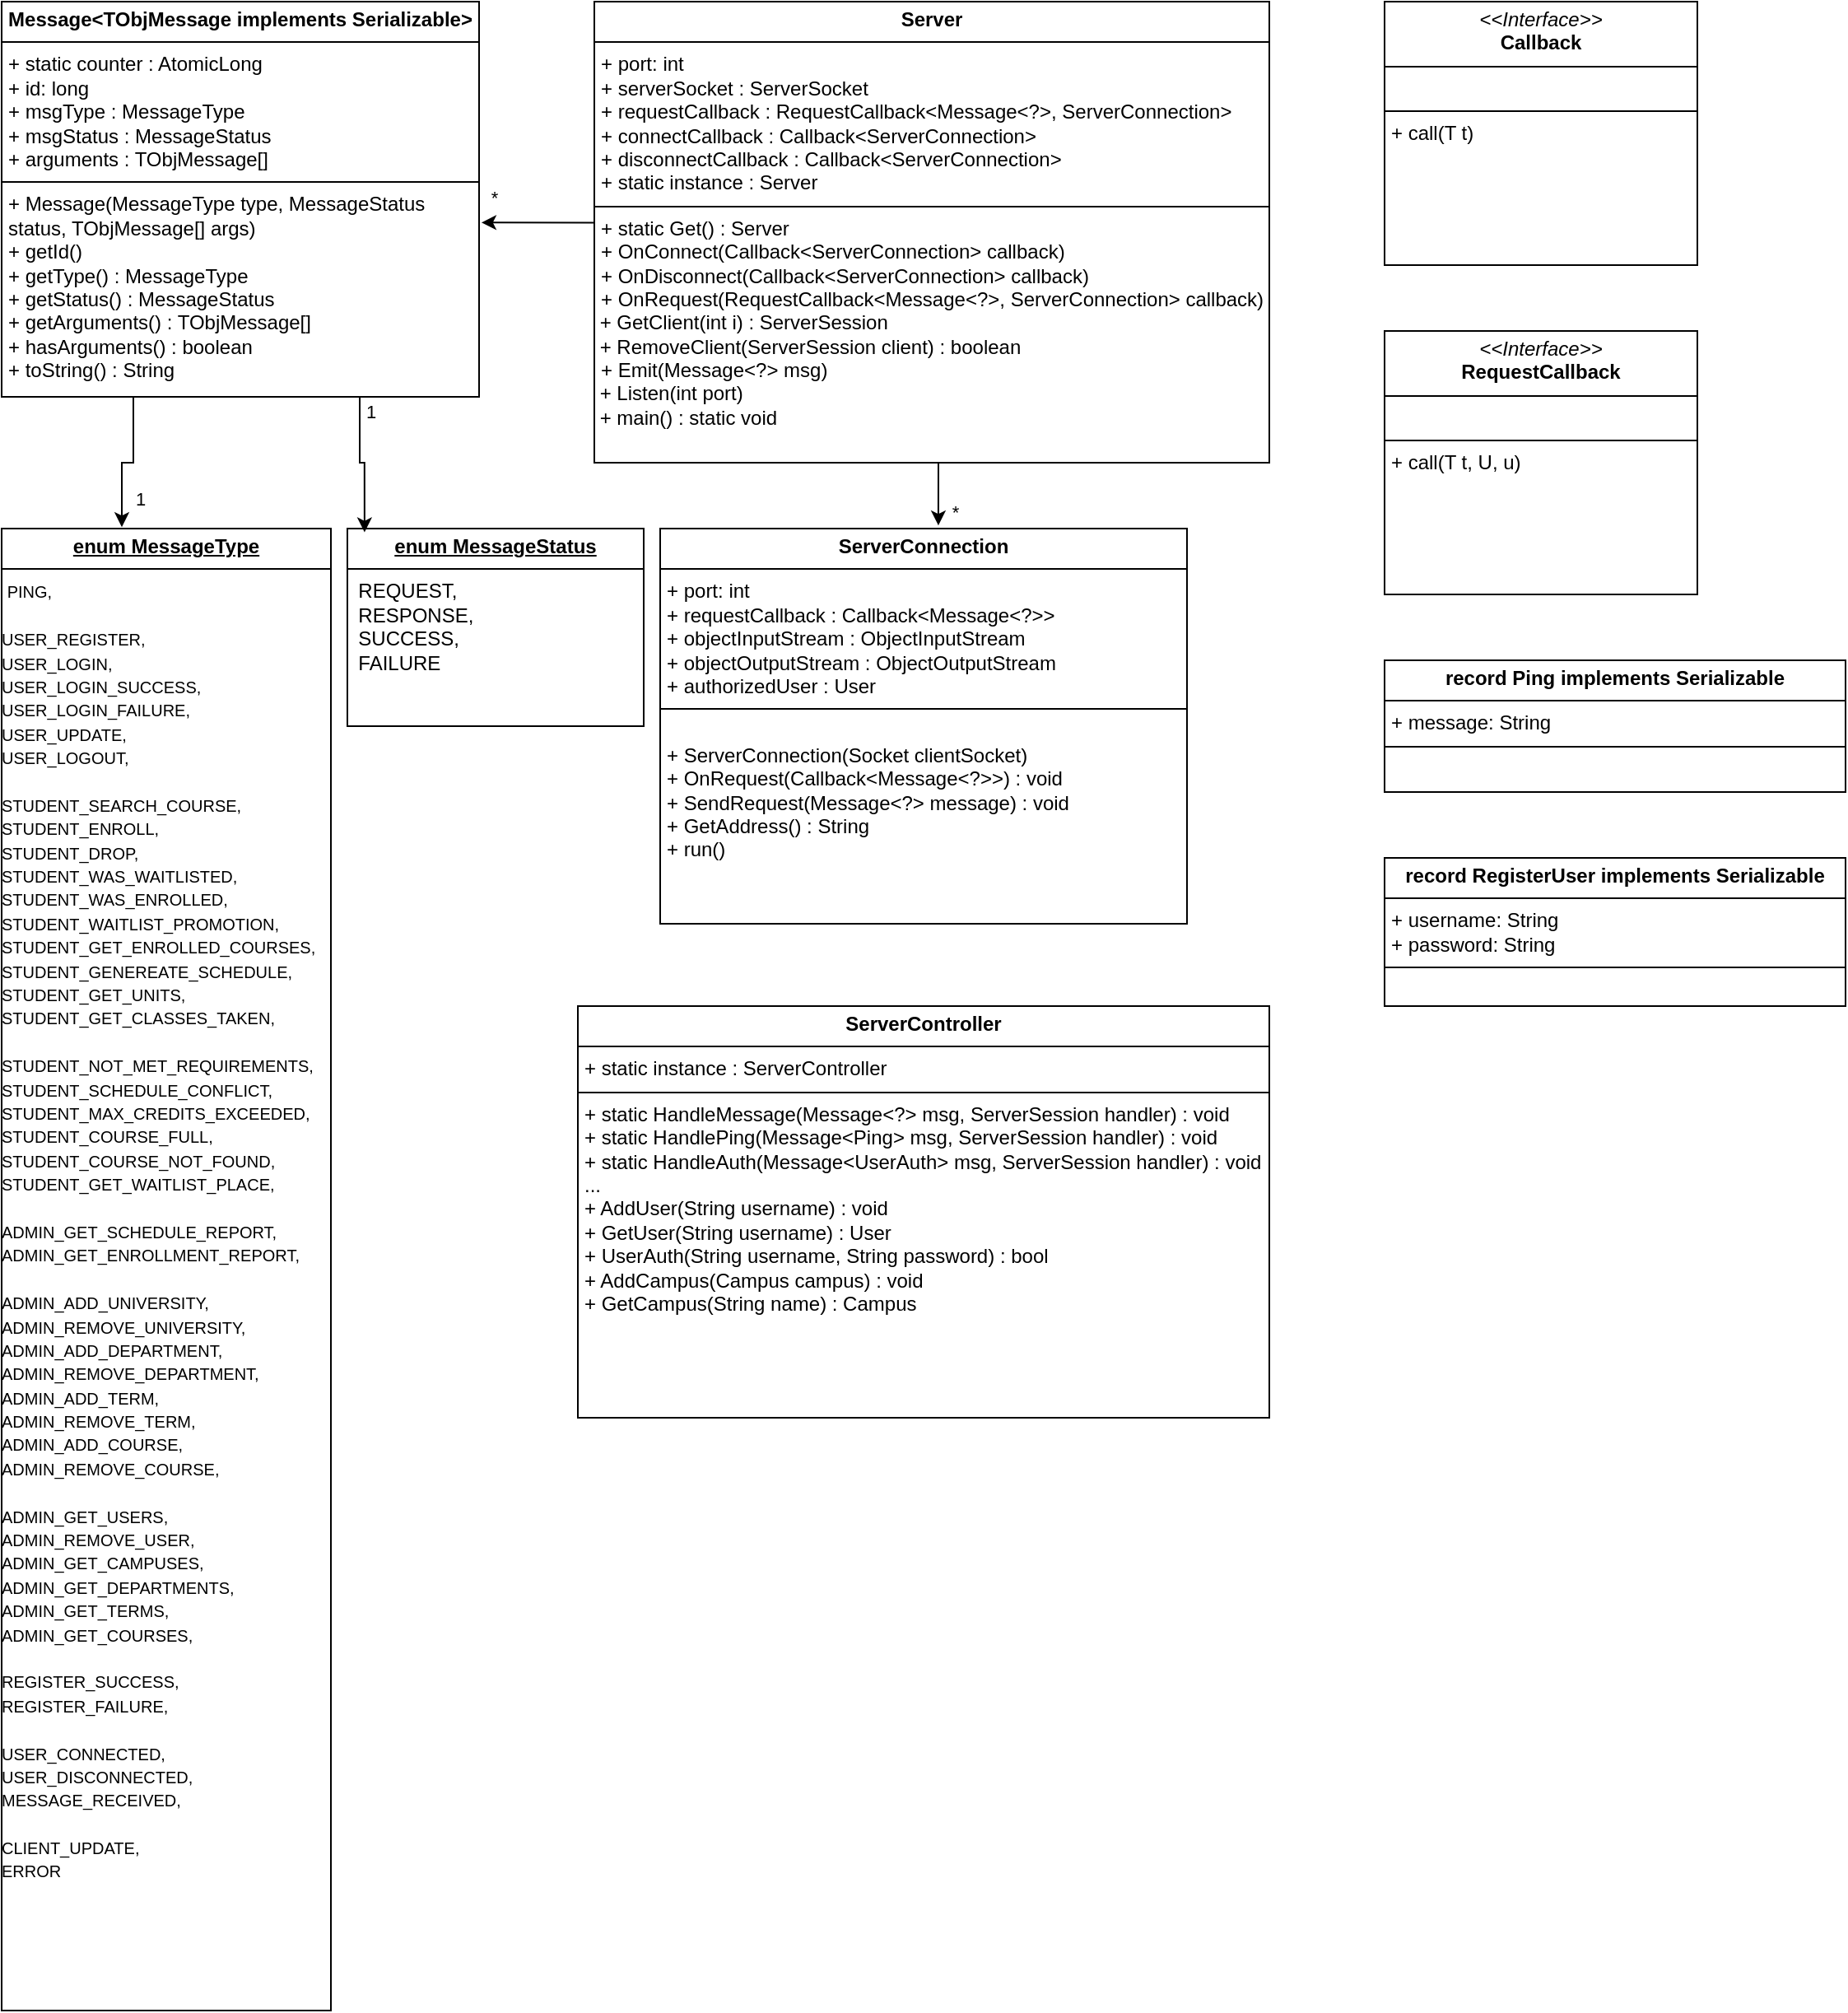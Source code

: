 <mxfile version="28.2.8">
  <diagram id="C5RBs43oDa-KdzZeNtuy" name="Page-1">
    <mxGraphModel dx="1832" dy="987" grid="1" gridSize="10" guides="1" tooltips="1" connect="1" arrows="1" fold="1" page="1" pageScale="1" pageWidth="827" pageHeight="1169" math="0" shadow="0">
      <root>
        <mxCell id="WIyWlLk6GJQsqaUBKTNV-0" />
        <mxCell id="WIyWlLk6GJQsqaUBKTNV-1" parent="WIyWlLk6GJQsqaUBKTNV-0" />
        <mxCell id="pndP0uwgiz2B186j4o10-5" value="&lt;p style=&quot;margin: 4px 0px 0px; text-align: center; text-decoration: underline;&quot;&gt;&lt;b&gt;enum MessageType&lt;/b&gt;&lt;/p&gt;&lt;hr size=&quot;1&quot; style=&quot;border-style:solid;&quot;&gt;&lt;div&gt;&amp;nbsp;&lt;font style=&quot;font-size: 10px;&quot;&gt;PING,&lt;br&gt;&lt;br&gt;USER_REGISTER,&lt;br&gt;USER_LOGIN,&lt;br&gt;USER_LOGIN_SUCCESS,&lt;br&gt;USER_LOGIN_FAILURE,&lt;br&gt;USER_UPDATE,&lt;br&gt;USER_LOGOUT,&lt;br&gt;&lt;br&gt;STUDENT_SEARCH_COURSE,&lt;br&gt;STUDENT_ENROLL,&lt;br&gt;STUDENT_DROP,&lt;br&gt;STUDENT_WAS_WAITLISTED,&lt;br&gt;STUDENT_WAS_ENROLLED,&lt;br&gt;STUDENT_WAITLIST_PROMOTION,&lt;br&gt;STUDENT_GET_ENROLLED_COURSES,&lt;br&gt;STUDENT_GENEREATE_SCHEDULE,&lt;br&gt;STUDENT_GET_UNITS,&lt;br&gt;STUDENT_GET_CLASSES_TAKEN,&lt;br&gt;&lt;br&gt;STUDENT_NOT_MET_REQUIREMENTS,&lt;br&gt;STUDENT_SCHEDULE_CONFLICT,&lt;br&gt;STUDENT_MAX_CREDITS_EXCEEDED,&lt;br&gt;STUDENT_COURSE_FULL,&lt;br&gt;STUDENT_COURSE_NOT_FOUND,&lt;br&gt;STUDENT_GET_WAITLIST_PLACE,&lt;br&gt;&lt;br&gt;ADMIN_GET_SCHEDULE_REPORT,&lt;br&gt;ADMIN_GET_ENROLLMENT_REPORT,&lt;br&gt;&lt;br&gt;ADMIN_ADD_UNIVERSITY,&amp;nbsp; &amp;nbsp;&lt;br&gt;ADMIN_REMOVE_UNIVERSITY,&lt;br&gt;ADMIN_ADD_DEPARTMENT,&lt;br&gt;ADMIN_REMOVE_DEPARTMENT,&lt;br&gt;ADMIN_ADD_TERM,&lt;br&gt;ADMIN_REMOVE_TERM,&lt;br&gt;ADMIN_ADD_COURSE,&lt;br&gt;ADMIN_REMOVE_COURSE,&amp;nbsp;&lt;br&gt;&lt;br&gt;ADMIN_GET_USERS,&lt;br&gt;ADMIN_REMOVE_USER,&lt;br&gt;ADMIN_GET_CAMPUSES,&lt;br&gt;ADMIN_GET_DEPARTMENTS,&lt;br&gt;ADMIN_GET_TERMS,&lt;br&gt;ADMIN_GET_COURSES,&lt;br&gt;&lt;br&gt;REGISTER_SUCCESS,&lt;br&gt;REGISTER_FAILURE,&lt;br&gt;&lt;br&gt;USER_CONNECTED,&lt;br&gt;USER_DISCONNECTED,&lt;br&gt;MESSAGE_RECEIVED,&lt;br&gt;&lt;br&gt;CLIENT_UPDATE,&lt;br&gt;ERROR&lt;/font&gt;&lt;/div&gt;&lt;div&gt;&lt;br&gt;&lt;/div&gt;" style="verticalAlign=top;align=left;overflow=fill;html=1;whiteSpace=wrap;" parent="WIyWlLk6GJQsqaUBKTNV-1" vertex="1">
          <mxGeometry x="40" y="360" width="200" height="900" as="geometry" />
        </mxCell>
        <mxCell id="pndP0uwgiz2B186j4o10-11" value="&lt;p style=&quot;margin:0px;margin-top:4px;text-align:center;&quot;&gt;&lt;b&gt;Server&lt;/b&gt;&lt;/p&gt;&lt;hr size=&quot;1&quot; style=&quot;border-style:solid;&quot;&gt;&lt;p style=&quot;margin:0px;margin-left:4px;&quot;&gt;+ port: int&lt;/p&gt;&lt;p style=&quot;margin:0px;margin-left:4px;&quot;&gt;+ serverSocket : ServerSocket&lt;/p&gt;&lt;p style=&quot;margin:0px;margin-left:4px;&quot;&gt;+ requestCallback : RequestCallback&amp;lt;Message&amp;lt;?&amp;gt;, ServerConnection&amp;gt;&lt;/p&gt;&lt;p style=&quot;margin:0px;margin-left:4px;&quot;&gt;+ connectCallback : Callback&amp;lt;ServerConnection&amp;gt;&lt;/p&gt;&lt;p style=&quot;margin:0px;margin-left:4px;&quot;&gt;+ disconnectCallback :&amp;nbsp;Callback&amp;lt;ServerConnection&amp;gt;&lt;/p&gt;&lt;p style=&quot;margin:0px;margin-left:4px;&quot;&gt;+ static instance : Server&lt;/p&gt;&lt;hr size=&quot;1&quot; style=&quot;border-style:solid;&quot;&gt;&lt;p style=&quot;margin:0px;margin-left:4px;&quot;&gt;+ static Get() : Server&amp;nbsp;&lt;/p&gt;&lt;p style=&quot;margin:0px;margin-left:4px;&quot;&gt;+ OnConnect(Callback&amp;lt;ServerConnection&amp;gt; callback)&lt;/p&gt;&lt;p style=&quot;margin:0px;margin-left:4px;&quot;&gt;+ OnDisconnect(Callback&amp;lt;ServerConnection&amp;gt; callback)&lt;/p&gt;&lt;p style=&quot;margin:0px;margin-left:4px;&quot;&gt;+ OnRequest(RequestCallback&amp;lt;Message&amp;lt;?&amp;gt;, ServerConnection&amp;gt; callback)&lt;/p&gt;&lt;div&gt;&amp;nbsp;+ GetClient(int i) : ServerSession&lt;/div&gt;&lt;div&gt;&amp;nbsp;+ RemoveClient(ServerSession client) : boolean&lt;br&gt;&lt;p style=&quot;margin:0px;margin-left:4px;&quot;&gt;+ Emit(Message&amp;lt;?&amp;gt; msg)&lt;/p&gt;&lt;/div&gt;&lt;div&gt;&lt;div&gt;&amp;nbsp;+ Listen(int port)&lt;/div&gt;&lt;div&gt;&amp;nbsp;+ main() : static void&lt;/div&gt;&lt;div&gt;&lt;br&gt;&lt;/div&gt;&lt;br&gt;&lt;/div&gt;" style="verticalAlign=top;align=left;overflow=fill;html=1;whiteSpace=wrap;" parent="WIyWlLk6GJQsqaUBKTNV-1" vertex="1">
          <mxGeometry x="400" y="40" width="410" height="280" as="geometry" />
        </mxCell>
        <mxCell id="pndP0uwgiz2B186j4o10-13" value="&lt;p style=&quot;margin:0px;margin-top:4px;text-align:center;&quot;&gt;&lt;b&gt;ServerConnection&lt;/b&gt;&lt;/p&gt;&lt;hr size=&quot;1&quot; style=&quot;border-style:solid;&quot;&gt;&lt;p style=&quot;margin:0px;margin-left:4px;&quot;&gt;+ port: int&lt;/p&gt;&lt;p style=&quot;margin:0px;margin-left:4px;&quot;&gt;+ requestCallback : Callback&amp;lt;Message&amp;lt;?&amp;gt;&amp;gt;&lt;/p&gt;&lt;p style=&quot;margin:0px;margin-left:4px;&quot;&gt;+ objectInputStream : ObjectInputStream&lt;/p&gt;&lt;p style=&quot;margin:0px;margin-left:4px;&quot;&gt;+ objectOutputStream : ObjectOutputStream&lt;/p&gt;&lt;p style=&quot;margin:0px;margin-left:4px;&quot;&gt;+ authorizedUser : User&lt;/p&gt;&lt;hr size=&quot;1&quot; style=&quot;border-style:solid;&quot;&gt;&lt;p style=&quot;margin:0px;margin-left:4px;&quot;&gt;&lt;br&gt;&lt;/p&gt;&lt;p style=&quot;margin:0px;margin-left:4px;&quot;&gt;+ ServerConnection(Socket clientSocket)&lt;/p&gt;&lt;p style=&quot;margin:0px;margin-left:4px;&quot;&gt;+ OnRequest(Callback&amp;lt;Message&amp;lt;?&amp;gt;&amp;gt;) : void&lt;/p&gt;&lt;p style=&quot;margin:0px;margin-left:4px;&quot;&gt;+ SendRequest(Message&amp;lt;?&amp;gt; message) : void&lt;/p&gt;&lt;p style=&quot;margin:0px;margin-left:4px;&quot;&gt;+ GetAddress() : String&lt;/p&gt;&lt;p style=&quot;margin:0px;margin-left:4px;&quot;&gt;+ run()&lt;/p&gt;" style="verticalAlign=top;align=left;overflow=fill;html=1;whiteSpace=wrap;" parent="WIyWlLk6GJQsqaUBKTNV-1" vertex="1">
          <mxGeometry x="440" y="360" width="320" height="240" as="geometry" />
        </mxCell>
        <mxCell id="pndP0uwgiz2B186j4o10-15" value="&lt;p style=&quot;margin:0px;margin-top:4px;text-align:center;&quot;&gt;&lt;b&gt;Message&amp;lt;TObjMessage implements Serializable&amp;gt;&lt;/b&gt;&lt;/p&gt;&lt;hr size=&quot;1&quot; style=&quot;border-style:solid;&quot;&gt;&lt;p style=&quot;margin:0px;margin-left:4px;&quot;&gt;+ static counter : AtomicLong&lt;/p&gt;&lt;p style=&quot;margin:0px;margin-left:4px;&quot;&gt;+ id: long&lt;/p&gt;&lt;p style=&quot;margin:0px;margin-left:4px;&quot;&gt;+ msgType : MessageType&lt;/p&gt;&lt;p style=&quot;margin:0px;margin-left:4px;&quot;&gt;+ msgStatus : MessageStatus&lt;/p&gt;&lt;p style=&quot;margin:0px;margin-left:4px;&quot;&gt;+ arguments : TObjMessage[]&lt;/p&gt;&lt;hr size=&quot;1&quot; style=&quot;border-style:solid;&quot;&gt;&lt;p style=&quot;margin:0px;margin-left:4px;&quot;&gt;+ Message(MessageType type, MessageStatus status, TObjMessage[] args)&lt;/p&gt;&lt;p style=&quot;margin:0px;margin-left:4px;&quot;&gt;+ getId()&lt;/p&gt;&lt;p style=&quot;margin:0px;margin-left:4px;&quot;&gt;+ getType() : MessageType&lt;/p&gt;&lt;p style=&quot;margin:0px;margin-left:4px;&quot;&gt;+ getStatus() : MessageStatus&lt;/p&gt;&lt;p style=&quot;margin:0px;margin-left:4px;&quot;&gt;+ getArguments() : TObjMessage[]&lt;/p&gt;&lt;p style=&quot;margin:0px;margin-left:4px;&quot;&gt;+ hasArguments() : boolean&lt;/p&gt;&lt;p style=&quot;margin:0px;margin-left:4px;&quot;&gt;+ toString() : String&lt;/p&gt;" style="verticalAlign=top;align=left;overflow=fill;html=1;whiteSpace=wrap;" parent="WIyWlLk6GJQsqaUBKTNV-1" vertex="1">
          <mxGeometry x="40" y="40" width="290" height="240" as="geometry" />
        </mxCell>
        <mxCell id="pndP0uwgiz2B186j4o10-26" value="&lt;p style=&quot;margin:0px;margin-top:4px;text-align:center;&quot;&gt;&lt;b&gt;ServerController&lt;/b&gt;&lt;/p&gt;&lt;hr size=&quot;1&quot; style=&quot;border-style:solid;&quot;&gt;&lt;p style=&quot;margin:0px;margin-left:4px;&quot;&gt;+ static instance :&amp;nbsp;ServerController&lt;/p&gt;&lt;hr size=&quot;1&quot; style=&quot;border-style:solid;&quot;&gt;&lt;p style=&quot;margin:0px;margin-left:4px;&quot;&gt;+ static HandleMessage(Message&amp;lt;?&amp;gt; msg, ServerSession handler)&amp;nbsp;: void&lt;/p&gt;&lt;p style=&quot;margin:0px;margin-left:4px;&quot;&gt;+ static HandlePing(Message&amp;lt;Ping&amp;gt; msg, ServerSession handler) : void&lt;/p&gt;&lt;p style=&quot;margin:0px;margin-left:4px;&quot;&gt;+ static HandleAuth(Message&amp;lt;UserAuth&amp;gt; msg, ServerSession handler) : void&lt;/p&gt;&lt;p style=&quot;margin:0px;margin-left:4px;&quot;&gt;...&lt;/p&gt;&lt;p style=&quot;margin:0px;margin-left:4px;&quot;&gt;+ AddUser(String username) : void&lt;/p&gt;&lt;p style=&quot;margin:0px;margin-left:4px;&quot;&gt;+ GetUser(String username) : User&lt;/p&gt;&lt;p style=&quot;margin:0px;margin-left:4px;&quot;&gt;+ UserAuth(String username, String password) : bool&lt;/p&gt;&lt;p style=&quot;margin:0px;margin-left:4px;&quot;&gt;+ AddCampus(Campus campus) : void&lt;/p&gt;&lt;p style=&quot;margin:0px;margin-left:4px;&quot;&gt;+ GetCampus(String name) : Campus&lt;/p&gt;" style="verticalAlign=top;align=left;overflow=fill;html=1;whiteSpace=wrap;" parent="WIyWlLk6GJQsqaUBKTNV-1" vertex="1">
          <mxGeometry x="390" y="650" width="420" height="250" as="geometry" />
        </mxCell>
        <mxCell id="FHnGH8fOrIO7uKTPneB4-3" value="&lt;p style=&quot;margin: 4px 0px 0px; text-align: center; text-decoration: underline;&quot;&gt;&lt;b&gt;enum MessageStatus&lt;/b&gt;&lt;/p&gt;&lt;hr size=&quot;1&quot; style=&quot;border-style:solid;&quot;&gt;&lt;div&gt;&amp;nbsp; REQUEST,&lt;/div&gt;&lt;div&gt;&amp;nbsp; RESPONSE,&lt;/div&gt;&lt;div&gt;&amp;nbsp; SUCCESS,&lt;/div&gt;&lt;div&gt;&amp;nbsp; FAILURE&lt;/div&gt;" style="verticalAlign=top;align=left;overflow=fill;html=1;whiteSpace=wrap;" parent="WIyWlLk6GJQsqaUBKTNV-1" vertex="1">
          <mxGeometry x="250" y="360" width="180" height="120" as="geometry" />
        </mxCell>
        <mxCell id="FHnGH8fOrIO7uKTPneB4-4" style="edgeStyle=orthogonalEdgeStyle;rounded=0;orthogonalLoop=1;jettySize=auto;html=1;exitX=0.75;exitY=1;exitDx=0;exitDy=0;entryX=0.058;entryY=0.019;entryDx=0;entryDy=0;entryPerimeter=0;" parent="WIyWlLk6GJQsqaUBKTNV-1" source="pndP0uwgiz2B186j4o10-15" target="FHnGH8fOrIO7uKTPneB4-3" edge="1">
          <mxGeometry relative="1" as="geometry" />
        </mxCell>
        <mxCell id="FHnGH8fOrIO7uKTPneB4-5" value="1" style="edgeLabel;html=1;align=center;verticalAlign=middle;resizable=0;points=[];" parent="FHnGH8fOrIO7uKTPneB4-4" vertex="1" connectable="0">
          <mxGeometry x="-0.699" y="3" relative="1" as="geometry">
            <mxPoint x="3" y="-4" as="offset" />
          </mxGeometry>
        </mxCell>
        <mxCell id="FHnGH8fOrIO7uKTPneB4-6" style="edgeStyle=orthogonalEdgeStyle;rounded=0;orthogonalLoop=1;jettySize=auto;html=1;exitX=0.5;exitY=1;exitDx=0;exitDy=0;entryX=0.528;entryY=-0.008;entryDx=0;entryDy=0;entryPerimeter=0;" parent="WIyWlLk6GJQsqaUBKTNV-1" source="pndP0uwgiz2B186j4o10-11" target="pndP0uwgiz2B186j4o10-13" edge="1">
          <mxGeometry relative="1" as="geometry" />
        </mxCell>
        <mxCell id="FHnGH8fOrIO7uKTPneB4-7" value="*" style="edgeLabel;html=1;align=center;verticalAlign=middle;resizable=0;points=[];" parent="FHnGH8fOrIO7uKTPneB4-6" vertex="1" connectable="0">
          <mxGeometry x="0.621" y="3" relative="1" as="geometry">
            <mxPoint x="7" as="offset" />
          </mxGeometry>
        </mxCell>
        <mxCell id="FHnGH8fOrIO7uKTPneB4-8" value="&lt;p style=&quot;margin:0px;margin-top:4px;text-align:center;&quot;&gt;&lt;b&gt;record Ping implements Serializable&lt;/b&gt;&lt;/p&gt;&lt;hr size=&quot;1&quot; style=&quot;border-style:solid;&quot;&gt;&lt;p style=&quot;margin:0px;margin-left:4px;&quot;&gt;+ message: String&lt;/p&gt;&lt;hr size=&quot;1&quot; style=&quot;border-style:solid;&quot;&gt;" style="verticalAlign=top;align=left;overflow=fill;html=1;whiteSpace=wrap;" parent="WIyWlLk6GJQsqaUBKTNV-1" vertex="1">
          <mxGeometry x="880" y="440" width="280" height="80" as="geometry" />
        </mxCell>
        <mxCell id="FHnGH8fOrIO7uKTPneB4-9" value="&lt;p style=&quot;margin:0px;margin-top:4px;text-align:center;&quot;&gt;&lt;i&gt;&amp;lt;&amp;lt;Interface&amp;gt;&amp;gt;&lt;/i&gt;&lt;br&gt;&lt;b&gt;Callback&lt;/b&gt;&lt;/p&gt;&lt;hr size=&quot;1&quot; style=&quot;border-style:solid;&quot;&gt;&lt;br&gt;&lt;hr size=&quot;1&quot; style=&quot;border-style:solid;&quot;&gt;&lt;p style=&quot;margin:0px;margin-left:4px;&quot;&gt;+ call(T t)&lt;/p&gt;" style="verticalAlign=top;align=left;overflow=fill;html=1;whiteSpace=wrap;" parent="WIyWlLk6GJQsqaUBKTNV-1" vertex="1">
          <mxGeometry x="880" y="40" width="190" height="160" as="geometry" />
        </mxCell>
        <mxCell id="FHnGH8fOrIO7uKTPneB4-10" value="&lt;p style=&quot;margin:0px;margin-top:4px;text-align:center;&quot;&gt;&lt;i&gt;&amp;lt;&amp;lt;Interface&amp;gt;&amp;gt;&lt;/i&gt;&lt;br&gt;&lt;b&gt;RequestCallback&lt;/b&gt;&lt;/p&gt;&lt;hr size=&quot;1&quot; style=&quot;border-style:solid;&quot;&gt;&lt;br&gt;&lt;hr size=&quot;1&quot; style=&quot;border-style:solid;&quot;&gt;&lt;p style=&quot;margin:0px;margin-left:4px;&quot;&gt;+ call(T t, U, u)&lt;/p&gt;" style="verticalAlign=top;align=left;overflow=fill;html=1;whiteSpace=wrap;" parent="WIyWlLk6GJQsqaUBKTNV-1" vertex="1">
          <mxGeometry x="880" y="240" width="190" height="160" as="geometry" />
        </mxCell>
        <mxCell id="FHnGH8fOrIO7uKTPneB4-12" style="edgeStyle=orthogonalEdgeStyle;rounded=0;orthogonalLoop=1;jettySize=auto;html=1;exitX=0;exitY=0.5;exitDx=0;exitDy=0;entryX=1.005;entryY=0.559;entryDx=0;entryDy=0;entryPerimeter=0;" parent="WIyWlLk6GJQsqaUBKTNV-1" source="pndP0uwgiz2B186j4o10-11" target="pndP0uwgiz2B186j4o10-15" edge="1">
          <mxGeometry relative="1" as="geometry">
            <Array as="points">
              <mxPoint x="400" y="174" />
            </Array>
          </mxGeometry>
        </mxCell>
        <mxCell id="FHnGH8fOrIO7uKTPneB4-13" value="*" style="edgeLabel;html=1;align=center;verticalAlign=middle;resizable=0;points=[];" parent="FHnGH8fOrIO7uKTPneB4-12" vertex="1" connectable="0">
          <mxGeometry x="0.444" y="2" relative="1" as="geometry">
            <mxPoint x="-14" y="-17" as="offset" />
          </mxGeometry>
        </mxCell>
        <mxCell id="FHnGH8fOrIO7uKTPneB4-16" style="edgeStyle=orthogonalEdgeStyle;rounded=0;orthogonalLoop=1;jettySize=auto;html=1;exitX=0.25;exitY=1;exitDx=0;exitDy=0;entryX=0.365;entryY=-0.001;entryDx=0;entryDy=0;entryPerimeter=0;" parent="WIyWlLk6GJQsqaUBKTNV-1" source="pndP0uwgiz2B186j4o10-15" target="pndP0uwgiz2B186j4o10-5" edge="1">
          <mxGeometry relative="1" as="geometry">
            <Array as="points">
              <mxPoint x="120" y="280" />
              <mxPoint x="120" y="320" />
              <mxPoint x="113" y="320" />
            </Array>
          </mxGeometry>
        </mxCell>
        <mxCell id="FHnGH8fOrIO7uKTPneB4-17" value="1" style="edgeLabel;html=1;align=center;verticalAlign=middle;resizable=0;points=[];" parent="FHnGH8fOrIO7uKTPneB4-16" vertex="1" connectable="0">
          <mxGeometry x="0.62" y="-2" relative="1" as="geometry">
            <mxPoint x="13" as="offset" />
          </mxGeometry>
        </mxCell>
        <mxCell id="SNrk4LEU_6ysmMwqtUHv-1" value="&lt;p style=&quot;margin:0px;margin-top:4px;text-align:center;&quot;&gt;&lt;b&gt;record RegisterUser implements Serializable&lt;/b&gt;&lt;/p&gt;&lt;hr size=&quot;1&quot; style=&quot;border-style:solid;&quot;&gt;&lt;p style=&quot;margin:0px;margin-left:4px;&quot;&gt;+ username: String&lt;/p&gt;&lt;p style=&quot;margin:0px;margin-left:4px;&quot;&gt;+ password: String&lt;/p&gt;&lt;hr size=&quot;1&quot; style=&quot;border-style:solid;&quot;&gt;" style="verticalAlign=top;align=left;overflow=fill;html=1;whiteSpace=wrap;" vertex="1" parent="WIyWlLk6GJQsqaUBKTNV-1">
          <mxGeometry x="880" y="560" width="280" height="90" as="geometry" />
        </mxCell>
      </root>
    </mxGraphModel>
  </diagram>
</mxfile>
